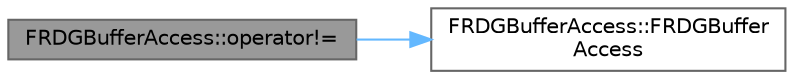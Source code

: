 digraph "FRDGBufferAccess::operator!="
{
 // INTERACTIVE_SVG=YES
 // LATEX_PDF_SIZE
  bgcolor="transparent";
  edge [fontname=Helvetica,fontsize=10,labelfontname=Helvetica,labelfontsize=10];
  node [fontname=Helvetica,fontsize=10,shape=box,height=0.2,width=0.4];
  rankdir="LR";
  Node1 [id="Node000001",label="FRDGBufferAccess::operator!=",height=0.2,width=0.4,color="gray40", fillcolor="grey60", style="filled", fontcolor="black",tooltip=" "];
  Node1 -> Node2 [id="edge1_Node000001_Node000002",color="steelblue1",style="solid",tooltip=" "];
  Node2 [id="Node000002",label="FRDGBufferAccess::FRDGBuffer\lAccess",height=0.2,width=0.4,color="grey40", fillcolor="white", style="filled",URL="$d7/d70/classFRDGBufferAccess.html#a20e3a94bf51f8a796b4d140dc765df29",tooltip=" "];
}
